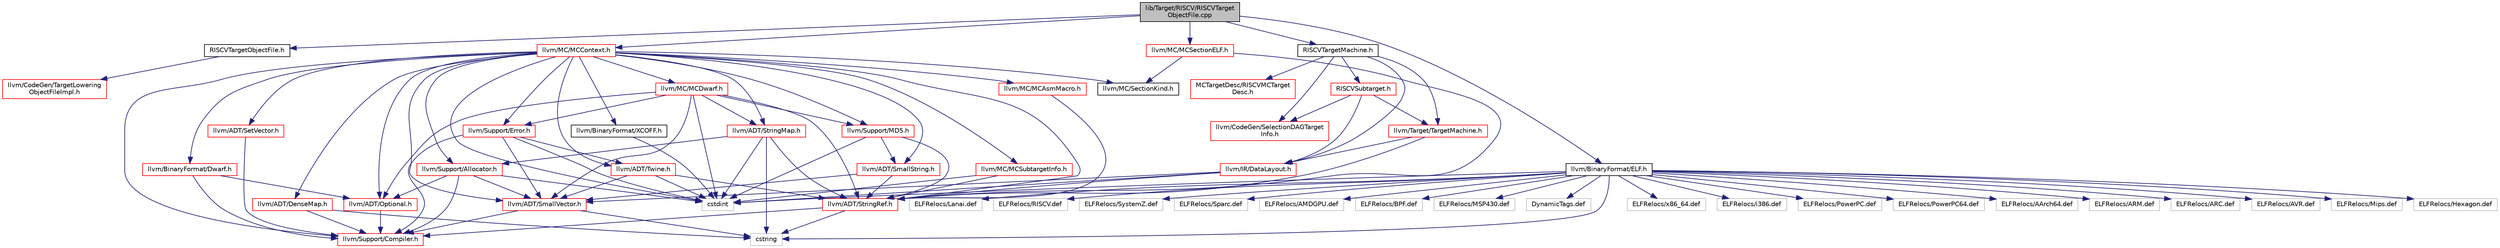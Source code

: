 digraph "lib/Target/RISCV/RISCVTargetObjectFile.cpp"
{
 // LATEX_PDF_SIZE
  bgcolor="transparent";
  edge [fontname="Helvetica",fontsize="10",labelfontname="Helvetica",labelfontsize="10"];
  node [fontname="Helvetica",fontsize="10",shape="box"];
  Node1 [label="lib/Target/RISCV/RISCVTarget\lObjectFile.cpp",height=0.2,width=0.4,color="black", fillcolor="grey75", style="filled", fontcolor="black",tooltip=" "];
  Node1 -> Node2 [color="midnightblue",fontsize="10",style="solid",fontname="Helvetica"];
  Node2 [label="RISCVTargetObjectFile.h",height=0.2,width=0.4,color="black",URL="$RISCVTargetObjectFile_8h.html",tooltip=" "];
  Node2 -> Node3 [color="midnightblue",fontsize="10",style="solid",fontname="Helvetica"];
  Node3 [label="llvm/CodeGen/TargetLowering\lObjectFileImpl.h",height=0.2,width=0.4,color="red",URL="$TargetLoweringObjectFileImpl_8h.html",tooltip=" "];
  Node1 -> Node143 [color="midnightblue",fontsize="10",style="solid",fontname="Helvetica"];
  Node143 [label="RISCVTargetMachine.h",height=0.2,width=0.4,color="black",URL="$RISCVTargetMachine_8h.html",tooltip=" "];
  Node143 -> Node144 [color="midnightblue",fontsize="10",style="solid",fontname="Helvetica"];
  Node144 [label="MCTargetDesc/RISCVMCTarget\lDesc.h",height=0.2,width=0.4,color="red",URL="$RISCVMCTargetDesc_8h.html",tooltip=" "];
  Node143 -> Node150 [color="midnightblue",fontsize="10",style="solid",fontname="Helvetica"];
  Node150 [label="RISCVSubtarget.h",height=0.2,width=0.4,color="red",URL="$RISCVSubtarget_8h.html",tooltip=" "];
  Node150 -> Node272 [color="midnightblue",fontsize="10",style="solid",fontname="Helvetica"];
  Node272 [label="llvm/CodeGen/SelectionDAGTarget\lInfo.h",height=0.2,width=0.4,color="red",URL="$SelectionDAGTargetInfo_8h.html",tooltip=" "];
  Node150 -> Node64 [color="midnightblue",fontsize="10",style="solid",fontname="Helvetica"];
  Node64 [label="llvm/IR/DataLayout.h",height=0.2,width=0.4,color="red",URL="$DataLayout_8h.html",tooltip=" "];
  Node64 -> Node23 [color="midnightblue",fontsize="10",style="solid",fontname="Helvetica"];
  Node23 [label="llvm/ADT/SmallVector.h",height=0.2,width=0.4,color="red",URL="$SmallVector_8h.html",tooltip=" "];
  Node23 -> Node13 [color="midnightblue",fontsize="10",style="solid",fontname="Helvetica"];
  Node13 [label="llvm/Support/Compiler.h",height=0.2,width=0.4,color="red",URL="$Compiler_8h.html",tooltip=" "];
  Node23 -> Node33 [color="midnightblue",fontsize="10",style="solid",fontname="Helvetica"];
  Node33 [label="cstring",height=0.2,width=0.4,color="grey75",tooltip=" "];
  Node64 -> Node46 [color="midnightblue",fontsize="10",style="solid",fontname="Helvetica"];
  Node46 [label="llvm/ADT/StringRef.h",height=0.2,width=0.4,color="red",URL="$StringRef_8h.html",tooltip=" "];
  Node46 -> Node13 [color="midnightblue",fontsize="10",style="solid",fontname="Helvetica"];
  Node46 -> Node33 [color="midnightblue",fontsize="10",style="solid",fontname="Helvetica"];
  Node64 -> Node42 [color="midnightblue",fontsize="10",style="solid",fontname="Helvetica"];
  Node42 [label="cstdint",height=0.2,width=0.4,color="grey75",tooltip=" "];
  Node150 -> Node214 [color="midnightblue",fontsize="10",style="solid",fontname="Helvetica"];
  Node214 [label="llvm/Target/TargetMachine.h",height=0.2,width=0.4,color="red",URL="$llvm_2Target_2TargetMachine_8h.html",tooltip=" "];
  Node214 -> Node46 [color="midnightblue",fontsize="10",style="solid",fontname="Helvetica"];
  Node214 -> Node64 [color="midnightblue",fontsize="10",style="solid",fontname="Helvetica"];
  Node143 -> Node272 [color="midnightblue",fontsize="10",style="solid",fontname="Helvetica"];
  Node143 -> Node64 [color="midnightblue",fontsize="10",style="solid",fontname="Helvetica"];
  Node143 -> Node214 [color="midnightblue",fontsize="10",style="solid",fontname="Helvetica"];
  Node1 -> Node273 [color="midnightblue",fontsize="10",style="solid",fontname="Helvetica"];
  Node273 [label="llvm/BinaryFormat/ELF.h",height=0.2,width=0.4,color="black",URL="$BinaryFormat_2ELF_8h.html",tooltip=" "];
  Node273 -> Node42 [color="midnightblue",fontsize="10",style="solid",fontname="Helvetica"];
  Node273 -> Node33 [color="midnightblue",fontsize="10",style="solid",fontname="Helvetica"];
  Node273 -> Node274 [color="midnightblue",fontsize="10",style="solid",fontname="Helvetica"];
  Node274 [label="ELFRelocs/x86_64.def",height=0.2,width=0.4,color="grey75",tooltip=" "];
  Node273 -> Node275 [color="midnightblue",fontsize="10",style="solid",fontname="Helvetica"];
  Node275 [label="ELFRelocs/i386.def",height=0.2,width=0.4,color="grey75",tooltip=" "];
  Node273 -> Node276 [color="midnightblue",fontsize="10",style="solid",fontname="Helvetica"];
  Node276 [label="ELFRelocs/PowerPC.def",height=0.2,width=0.4,color="grey75",tooltip=" "];
  Node273 -> Node277 [color="midnightblue",fontsize="10",style="solid",fontname="Helvetica"];
  Node277 [label="ELFRelocs/PowerPC64.def",height=0.2,width=0.4,color="grey75",tooltip=" "];
  Node273 -> Node278 [color="midnightblue",fontsize="10",style="solid",fontname="Helvetica"];
  Node278 [label="ELFRelocs/AArch64.def",height=0.2,width=0.4,color="grey75",tooltip=" "];
  Node273 -> Node279 [color="midnightblue",fontsize="10",style="solid",fontname="Helvetica"];
  Node279 [label="ELFRelocs/ARM.def",height=0.2,width=0.4,color="grey75",tooltip=" "];
  Node273 -> Node280 [color="midnightblue",fontsize="10",style="solid",fontname="Helvetica"];
  Node280 [label="ELFRelocs/ARC.def",height=0.2,width=0.4,color="grey75",tooltip=" "];
  Node273 -> Node281 [color="midnightblue",fontsize="10",style="solid",fontname="Helvetica"];
  Node281 [label="ELFRelocs/AVR.def",height=0.2,width=0.4,color="grey75",tooltip=" "];
  Node273 -> Node282 [color="midnightblue",fontsize="10",style="solid",fontname="Helvetica"];
  Node282 [label="ELFRelocs/Mips.def",height=0.2,width=0.4,color="grey75",tooltip=" "];
  Node273 -> Node283 [color="midnightblue",fontsize="10",style="solid",fontname="Helvetica"];
  Node283 [label="ELFRelocs/Hexagon.def",height=0.2,width=0.4,color="grey75",tooltip=" "];
  Node273 -> Node284 [color="midnightblue",fontsize="10",style="solid",fontname="Helvetica"];
  Node284 [label="ELFRelocs/Lanai.def",height=0.2,width=0.4,color="grey75",tooltip=" "];
  Node273 -> Node285 [color="midnightblue",fontsize="10",style="solid",fontname="Helvetica"];
  Node285 [label="ELFRelocs/RISCV.def",height=0.2,width=0.4,color="grey75",tooltip=" "];
  Node273 -> Node286 [color="midnightblue",fontsize="10",style="solid",fontname="Helvetica"];
  Node286 [label="ELFRelocs/SystemZ.def",height=0.2,width=0.4,color="grey75",tooltip=" "];
  Node273 -> Node287 [color="midnightblue",fontsize="10",style="solid",fontname="Helvetica"];
  Node287 [label="ELFRelocs/Sparc.def",height=0.2,width=0.4,color="grey75",tooltip=" "];
  Node273 -> Node288 [color="midnightblue",fontsize="10",style="solid",fontname="Helvetica"];
  Node288 [label="ELFRelocs/AMDGPU.def",height=0.2,width=0.4,color="grey75",tooltip=" "];
  Node273 -> Node289 [color="midnightblue",fontsize="10",style="solid",fontname="Helvetica"];
  Node289 [label="ELFRelocs/BPF.def",height=0.2,width=0.4,color="grey75",tooltip=" "];
  Node273 -> Node290 [color="midnightblue",fontsize="10",style="solid",fontname="Helvetica"];
  Node290 [label="ELFRelocs/MSP430.def",height=0.2,width=0.4,color="grey75",tooltip=" "];
  Node273 -> Node291 [color="midnightblue",fontsize="10",style="solid",fontname="Helvetica"];
  Node291 [label="DynamicTags.def",height=0.2,width=0.4,color="grey75",tooltip=" "];
  Node1 -> Node292 [color="midnightblue",fontsize="10",style="solid",fontname="Helvetica"];
  Node292 [label="llvm/MC/MCContext.h",height=0.2,width=0.4,color="red",URL="$MCContext_8h.html",tooltip=" "];
  Node292 -> Node79 [color="midnightblue",fontsize="10",style="solid",fontname="Helvetica"];
  Node79 [label="llvm/ADT/DenseMap.h",height=0.2,width=0.4,color="red",URL="$DenseMap_8h.html",tooltip=" "];
  Node79 -> Node13 [color="midnightblue",fontsize="10",style="solid",fontname="Helvetica"];
  Node79 -> Node33 [color="midnightblue",fontsize="10",style="solid",fontname="Helvetica"];
  Node292 -> Node11 [color="midnightblue",fontsize="10",style="solid",fontname="Helvetica"];
  Node11 [label="llvm/ADT/Optional.h",height=0.2,width=0.4,color="red",URL="$Optional_8h.html",tooltip=" "];
  Node11 -> Node13 [color="midnightblue",fontsize="10",style="solid",fontname="Helvetica"];
  Node292 -> Node217 [color="midnightblue",fontsize="10",style="solid",fontname="Helvetica"];
  Node217 [label="llvm/ADT/SetVector.h",height=0.2,width=0.4,color="red",URL="$SetVector_8h.html",tooltip=" "];
  Node217 -> Node13 [color="midnightblue",fontsize="10",style="solid",fontname="Helvetica"];
  Node292 -> Node123 [color="midnightblue",fontsize="10",style="solid",fontname="Helvetica"];
  Node123 [label="llvm/ADT/SmallString.h",height=0.2,width=0.4,color="red",URL="$SmallString_8h.html",tooltip=" "];
  Node123 -> Node23 [color="midnightblue",fontsize="10",style="solid",fontname="Helvetica"];
  Node123 -> Node46 [color="midnightblue",fontsize="10",style="solid",fontname="Helvetica"];
  Node292 -> Node23 [color="midnightblue",fontsize="10",style="solid",fontname="Helvetica"];
  Node292 -> Node45 [color="midnightblue",fontsize="10",style="solid",fontname="Helvetica"];
  Node45 [label="llvm/ADT/StringMap.h",height=0.2,width=0.4,color="red",URL="$StringMap_8h.html",tooltip=" "];
  Node45 -> Node46 [color="midnightblue",fontsize="10",style="solid",fontname="Helvetica"];
  Node45 -> Node47 [color="midnightblue",fontsize="10",style="solid",fontname="Helvetica"];
  Node47 [label="llvm/Support/Allocator.h",height=0.2,width=0.4,color="red",URL="$Allocator_8h.html",tooltip="This file defines the MallocAllocator and BumpPtrAllocator interfaces."];
  Node47 -> Node11 [color="midnightblue",fontsize="10",style="solid",fontname="Helvetica"];
  Node47 -> Node23 [color="midnightblue",fontsize="10",style="solid",fontname="Helvetica"];
  Node47 -> Node13 [color="midnightblue",fontsize="10",style="solid",fontname="Helvetica"];
  Node47 -> Node42 [color="midnightblue",fontsize="10",style="solid",fontname="Helvetica"];
  Node45 -> Node42 [color="midnightblue",fontsize="10",style="solid",fontname="Helvetica"];
  Node45 -> Node33 [color="midnightblue",fontsize="10",style="solid",fontname="Helvetica"];
  Node292 -> Node46 [color="midnightblue",fontsize="10",style="solid",fontname="Helvetica"];
  Node292 -> Node87 [color="midnightblue",fontsize="10",style="solid",fontname="Helvetica"];
  Node87 [label="llvm/ADT/Twine.h",height=0.2,width=0.4,color="red",URL="$Twine_8h.html",tooltip=" "];
  Node87 -> Node23 [color="midnightblue",fontsize="10",style="solid",fontname="Helvetica"];
  Node87 -> Node46 [color="midnightblue",fontsize="10",style="solid",fontname="Helvetica"];
  Node87 -> Node42 [color="midnightblue",fontsize="10",style="solid",fontname="Helvetica"];
  Node292 -> Node192 [color="midnightblue",fontsize="10",style="solid",fontname="Helvetica"];
  Node192 [label="llvm/BinaryFormat/Dwarf.h",height=0.2,width=0.4,color="red",URL="$Dwarf_8h.html",tooltip="This file contains constants used for implementing Dwarf debug support."];
  Node192 -> Node11 [color="midnightblue",fontsize="10",style="solid",fontname="Helvetica"];
  Node192 -> Node13 [color="midnightblue",fontsize="10",style="solid",fontname="Helvetica"];
  Node292 -> Node293 [color="midnightblue",fontsize="10",style="solid",fontname="Helvetica"];
  Node293 [label="llvm/BinaryFormat/XCOFF.h",height=0.2,width=0.4,color="black",URL="$XCOFF_8h.html",tooltip=" "];
  Node293 -> Node42 [color="midnightblue",fontsize="10",style="solid",fontname="Helvetica"];
  Node292 -> Node294 [color="midnightblue",fontsize="10",style="solid",fontname="Helvetica"];
  Node294 [label="llvm/MC/MCAsmMacro.h",height=0.2,width=0.4,color="red",URL="$MCAsmMacro_8h.html",tooltip=" "];
  Node294 -> Node46 [color="midnightblue",fontsize="10",style="solid",fontname="Helvetica"];
  Node292 -> Node295 [color="midnightblue",fontsize="10",style="solid",fontname="Helvetica"];
  Node295 [label="llvm/MC/MCDwarf.h",height=0.2,width=0.4,color="red",URL="$MCDwarf_8h.html",tooltip=" "];
  Node295 -> Node11 [color="midnightblue",fontsize="10",style="solid",fontname="Helvetica"];
  Node295 -> Node23 [color="midnightblue",fontsize="10",style="solid",fontname="Helvetica"];
  Node295 -> Node45 [color="midnightblue",fontsize="10",style="solid",fontname="Helvetica"];
  Node295 -> Node46 [color="midnightblue",fontsize="10",style="solid",fontname="Helvetica"];
  Node295 -> Node298 [color="midnightblue",fontsize="10",style="solid",fontname="Helvetica"];
  Node298 [label="llvm/Support/Error.h",height=0.2,width=0.4,color="red",URL="$llvm_2Support_2Error_8h.html",tooltip=" "];
  Node298 -> Node23 [color="midnightblue",fontsize="10",style="solid",fontname="Helvetica"];
  Node298 -> Node87 [color="midnightblue",fontsize="10",style="solid",fontname="Helvetica"];
  Node298 -> Node13 [color="midnightblue",fontsize="10",style="solid",fontname="Helvetica"];
  Node298 -> Node42 [color="midnightblue",fontsize="10",style="solid",fontname="Helvetica"];
  Node295 -> Node122 [color="midnightblue",fontsize="10",style="solid",fontname="Helvetica"];
  Node122 [label="llvm/Support/MD5.h",height=0.2,width=0.4,color="red",URL="$MD5_8h.html",tooltip=" "];
  Node122 -> Node123 [color="midnightblue",fontsize="10",style="solid",fontname="Helvetica"];
  Node122 -> Node46 [color="midnightblue",fontsize="10",style="solid",fontname="Helvetica"];
  Node122 -> Node42 [color="midnightblue",fontsize="10",style="solid",fontname="Helvetica"];
  Node295 -> Node42 [color="midnightblue",fontsize="10",style="solid",fontname="Helvetica"];
  Node292 -> Node261 [color="midnightblue",fontsize="10",style="solid",fontname="Helvetica"];
  Node261 [label="llvm/MC/MCSubtargetInfo.h",height=0.2,width=0.4,color="red",URL="$MCSubtargetInfo_8h.html",tooltip=" "];
  Node261 -> Node46 [color="midnightblue",fontsize="10",style="solid",fontname="Helvetica"];
  Node261 -> Node42 [color="midnightblue",fontsize="10",style="solid",fontname="Helvetica"];
  Node292 -> Node142 [color="midnightblue",fontsize="10",style="solid",fontname="Helvetica"];
  Node142 [label="llvm/MC/SectionKind.h",height=0.2,width=0.4,color="black",URL="$SectionKind_8h.html",tooltip=" "];
  Node292 -> Node47 [color="midnightblue",fontsize="10",style="solid",fontname="Helvetica"];
  Node292 -> Node13 [color="midnightblue",fontsize="10",style="solid",fontname="Helvetica"];
  Node292 -> Node298 [color="midnightblue",fontsize="10",style="solid",fontname="Helvetica"];
  Node292 -> Node122 [color="midnightblue",fontsize="10",style="solid",fontname="Helvetica"];
  Node292 -> Node42 [color="midnightblue",fontsize="10",style="solid",fontname="Helvetica"];
  Node1 -> Node302 [color="midnightblue",fontsize="10",style="solid",fontname="Helvetica"];
  Node302 [label="llvm/MC/MCSectionELF.h",height=0.2,width=0.4,color="red",URL="$MCSectionELF_8h.html",tooltip=" "];
  Node302 -> Node46 [color="midnightblue",fontsize="10",style="solid",fontname="Helvetica"];
  Node302 -> Node142 [color="midnightblue",fontsize="10",style="solid",fontname="Helvetica"];
}
